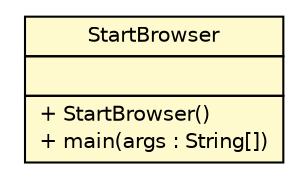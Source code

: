 #!/usr/local/bin/dot
#
# Class diagram 
# Generated by UMLGraph version R5_6 (http://www.umlgraph.org/)
#

digraph G {
	edge [fontname="Helvetica",fontsize=10,labelfontname="Helvetica",labelfontsize=10];
	node [fontname="Helvetica",fontsize=10,shape=plaintext];
	nodesep=0.25;
	ranksep=0.5;
	// sorcer.ssb.tools.plugin.browser.StartBrowser
	c542643 [label=<<table title="sorcer.ssb.tools.plugin.browser.StartBrowser" border="0" cellborder="1" cellspacing="0" cellpadding="2" port="p" bgcolor="lemonChiffon" href="./StartBrowser.html">
		<tr><td><table border="0" cellspacing="0" cellpadding="1">
<tr><td align="center" balign="center"> StartBrowser </td></tr>
		</table></td></tr>
		<tr><td><table border="0" cellspacing="0" cellpadding="1">
<tr><td align="left" balign="left">  </td></tr>
		</table></td></tr>
		<tr><td><table border="0" cellspacing="0" cellpadding="1">
<tr><td align="left" balign="left"> + StartBrowser() </td></tr>
<tr><td align="left" balign="left"> + main(args : String[]) </td></tr>
		</table></td></tr>
		</table>>, URL="./StartBrowser.html", fontname="Helvetica", fontcolor="black", fontsize=10.0];
}

